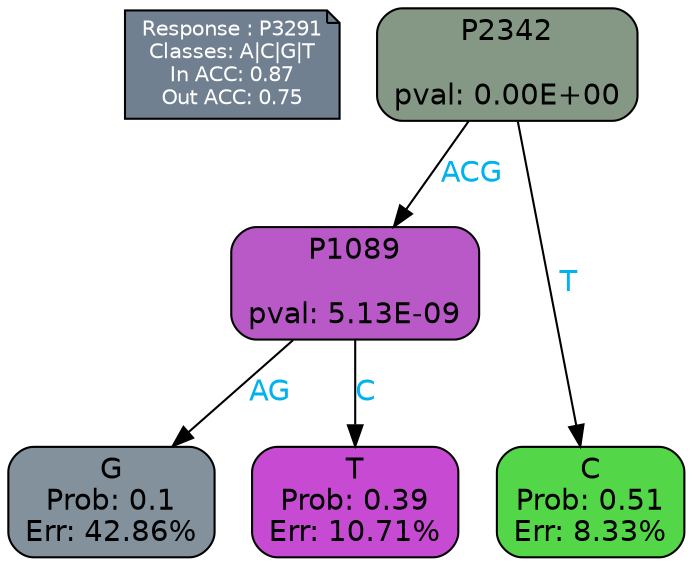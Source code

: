 digraph Tree {
node [shape=box, style="filled, rounded", color="black", fontname=helvetica] ;
graph [ranksep=equally, splines=polylines, bgcolor=transparent, dpi=600] ;
edge [fontname=helvetica] ;
LEGEND [label="Response : P3291
Classes: A|C|G|T
In ACC: 0.87
Out ACC: 0.75
",shape=note,align=left,style=filled,fillcolor="slategray",fontcolor="white",fontsize=10];1 [label="P2342

pval: 0.00E+00", fillcolor="#859886"] ;
2 [label="P1089

pval: 5.13E-09", fillcolor="#b959c7"] ;
3 [label="G
Prob: 0.1
Err: 42.86%", fillcolor="#82919b"] ;
4 [label="T
Prob: 0.39
Err: 10.71%", fillcolor="#c74bd2"] ;
5 [label="C
Prob: 0.51
Err: 8.33%", fillcolor="#53d647"] ;
1 -> 2 [label="ACG",fontcolor=deepskyblue2] ;
1 -> 5 [label="T",fontcolor=deepskyblue2] ;
2 -> 3 [label="AG",fontcolor=deepskyblue2] ;
2 -> 4 [label="C",fontcolor=deepskyblue2] ;
{rank = same; 3;4;5;}{rank = same; LEGEND;1;}}